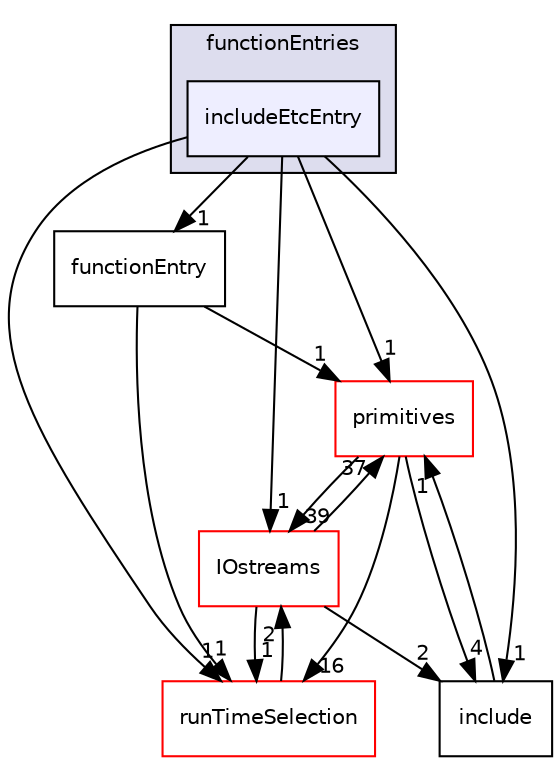 digraph "src/OpenFOAM/db/dictionary/functionEntries/includeEtcEntry" {
  bgcolor=transparent;
  compound=true
  node [ fontsize="10", fontname="Helvetica"];
  edge [ labelfontsize="10", labelfontname="Helvetica"];
  subgraph clusterdir_02d80f093374efbc333e223ddfd028a9 {
    graph [ bgcolor="#ddddee", pencolor="black", label="functionEntries" fontname="Helvetica", fontsize="10", URL="dir_02d80f093374efbc333e223ddfd028a9.html"]
  dir_a05c9bc91d83ff08f21e785e3b8154a8 [shape=box, label="includeEtcEntry", style="filled", fillcolor="#eeeeff", pencolor="black", URL="dir_a05c9bc91d83ff08f21e785e3b8154a8.html"];
  }
  dir_93ae320f13f2b5009a9bc00443e35e66 [shape=box label="functionEntry" URL="dir_93ae320f13f2b5009a9bc00443e35e66.html"];
  dir_466e4f5b4cc1582939ab4ceba36098d8 [shape=box label="IOstreams" color="red" URL="dir_466e4f5b4cc1582939ab4ceba36098d8.html"];
  dir_3e50f45338116b169052b428016851aa [shape=box label="primitives" color="red" URL="dir_3e50f45338116b169052b428016851aa.html"];
  dir_97107bb83a2a5bbfad7ddd584e3f301c [shape=box label="runTimeSelection" color="red" URL="dir_97107bb83a2a5bbfad7ddd584e3f301c.html"];
  dir_e954e9f5966bc1c681a414ec8bd0ee15 [shape=box label="include" URL="dir_e954e9f5966bc1c681a414ec8bd0ee15.html"];
  dir_a05c9bc91d83ff08f21e785e3b8154a8->dir_93ae320f13f2b5009a9bc00443e35e66 [headlabel="1", labeldistance=1.5 headhref="dir_001964_001962.html"];
  dir_a05c9bc91d83ff08f21e785e3b8154a8->dir_466e4f5b4cc1582939ab4ceba36098d8 [headlabel="1", labeldistance=1.5 headhref="dir_001964_001992.html"];
  dir_a05c9bc91d83ff08f21e785e3b8154a8->dir_3e50f45338116b169052b428016851aa [headlabel="1", labeldistance=1.5 headhref="dir_001964_002325.html"];
  dir_a05c9bc91d83ff08f21e785e3b8154a8->dir_97107bb83a2a5bbfad7ddd584e3f301c [headlabel="1", labeldistance=1.5 headhref="dir_001964_002007.html"];
  dir_a05c9bc91d83ff08f21e785e3b8154a8->dir_e954e9f5966bc1c681a414ec8bd0ee15 [headlabel="1", labeldistance=1.5 headhref="dir_001964_002118.html"];
  dir_93ae320f13f2b5009a9bc00443e35e66->dir_3e50f45338116b169052b428016851aa [headlabel="1", labeldistance=1.5 headhref="dir_001962_002325.html"];
  dir_93ae320f13f2b5009a9bc00443e35e66->dir_97107bb83a2a5bbfad7ddd584e3f301c [headlabel="1", labeldistance=1.5 headhref="dir_001962_002007.html"];
  dir_466e4f5b4cc1582939ab4ceba36098d8->dir_3e50f45338116b169052b428016851aa [headlabel="37", labeldistance=1.5 headhref="dir_001992_002325.html"];
  dir_466e4f5b4cc1582939ab4ceba36098d8->dir_97107bb83a2a5bbfad7ddd584e3f301c [headlabel="1", labeldistance=1.5 headhref="dir_001992_002007.html"];
  dir_466e4f5b4cc1582939ab4ceba36098d8->dir_e954e9f5966bc1c681a414ec8bd0ee15 [headlabel="2", labeldistance=1.5 headhref="dir_001992_002118.html"];
  dir_3e50f45338116b169052b428016851aa->dir_466e4f5b4cc1582939ab4ceba36098d8 [headlabel="39", labeldistance=1.5 headhref="dir_002325_001992.html"];
  dir_3e50f45338116b169052b428016851aa->dir_97107bb83a2a5bbfad7ddd584e3f301c [headlabel="16", labeldistance=1.5 headhref="dir_002325_002007.html"];
  dir_3e50f45338116b169052b428016851aa->dir_e954e9f5966bc1c681a414ec8bd0ee15 [headlabel="4", labeldistance=1.5 headhref="dir_002325_002118.html"];
  dir_97107bb83a2a5bbfad7ddd584e3f301c->dir_466e4f5b4cc1582939ab4ceba36098d8 [headlabel="2", labeldistance=1.5 headhref="dir_002007_001992.html"];
  dir_e954e9f5966bc1c681a414ec8bd0ee15->dir_3e50f45338116b169052b428016851aa [headlabel="1", labeldistance=1.5 headhref="dir_002118_002325.html"];
}
